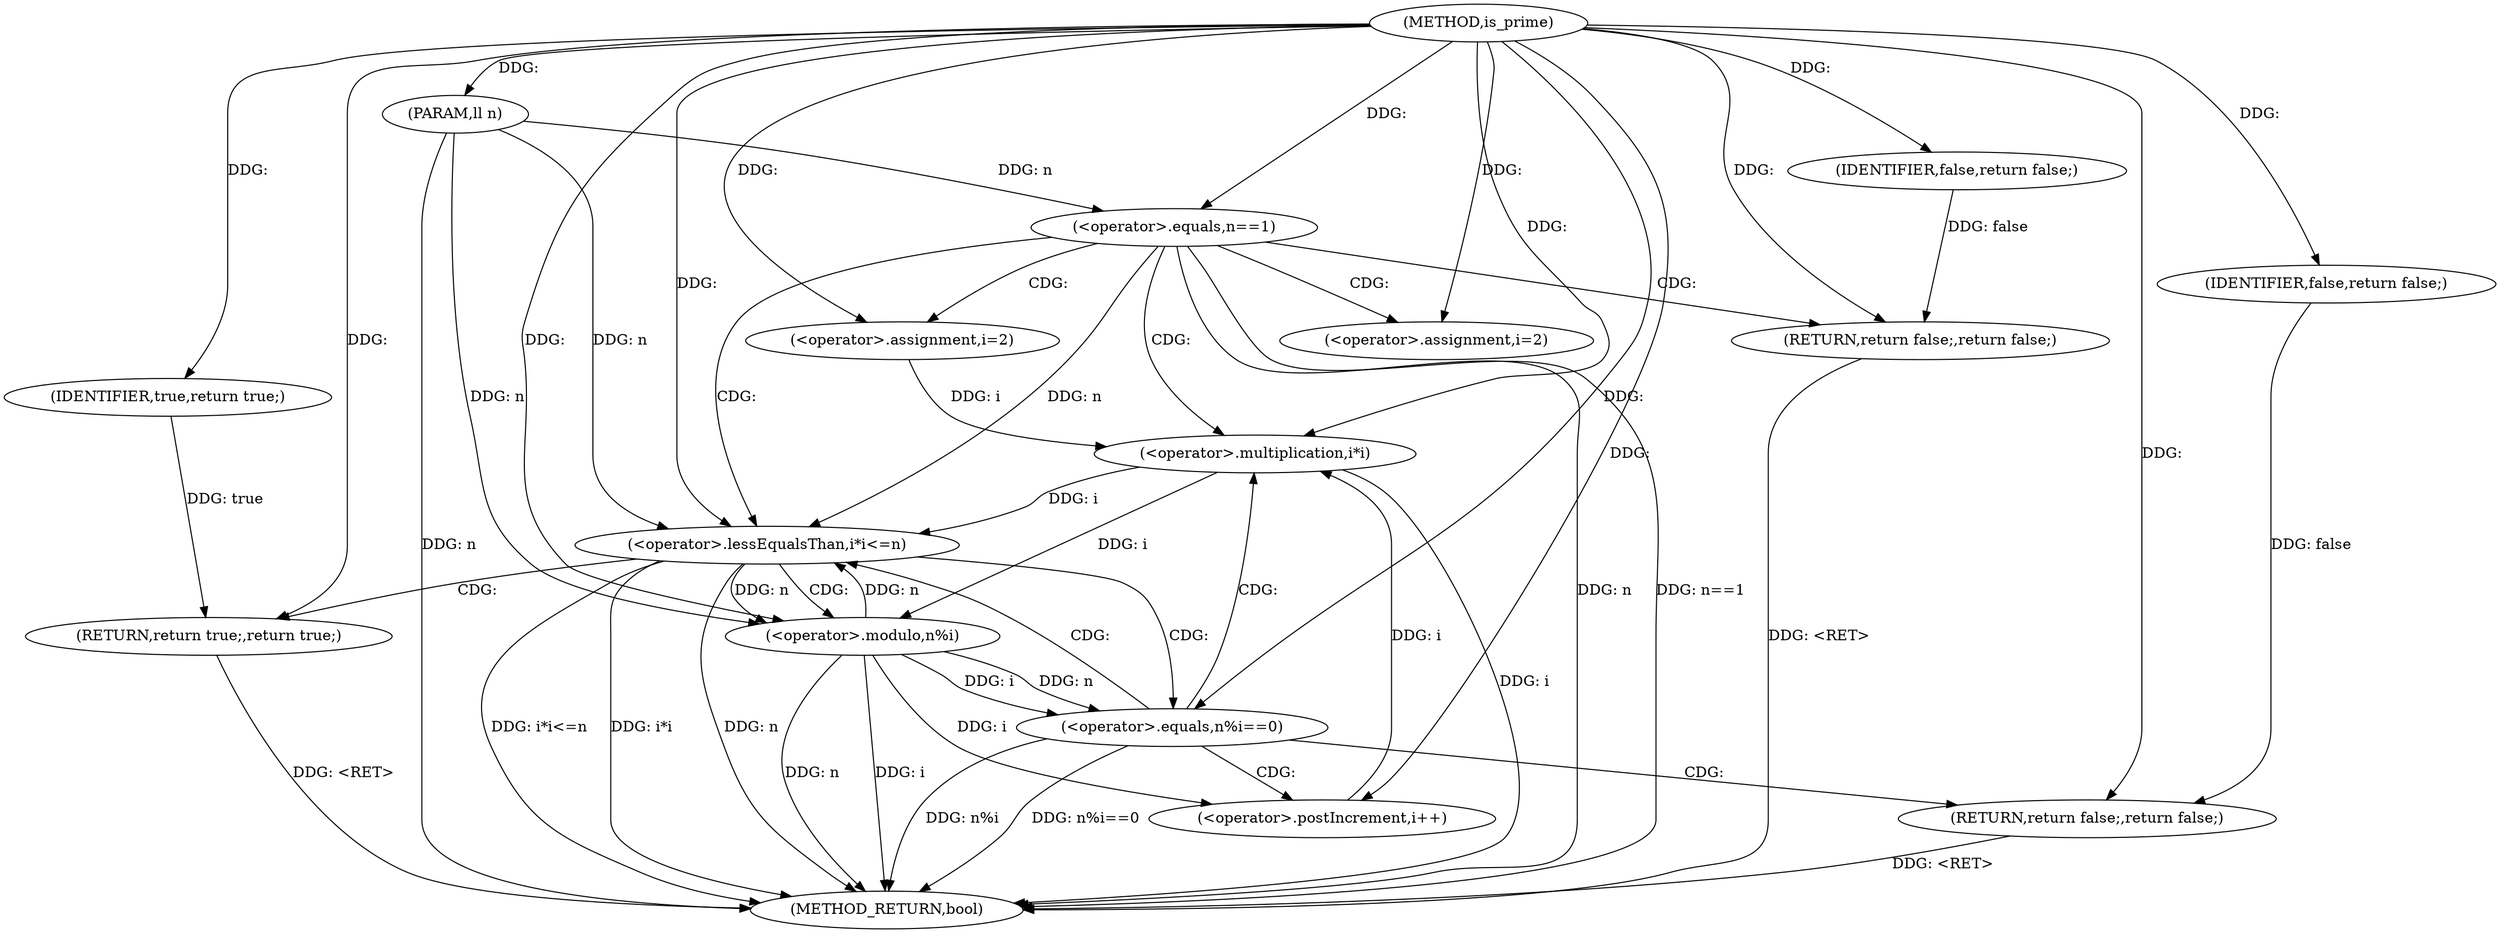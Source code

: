 digraph "is_prime" {  
"1000299" [label = "(METHOD,is_prime)" ]
"1000335" [label = "(METHOD_RETURN,bool)" ]
"1000300" [label = "(PARAM,ll n)" ]
"1000309" [label = "(<operator>.assignment,i=2)" ]
"1000333" [label = "(RETURN,return true;,return true;)" ]
"1000303" [label = "(<operator>.equals,n==1)" ]
"1000306" [label = "(RETURN,return false;,return false;)" ]
"1000313" [label = "(<operator>.assignment,i=2)" ]
"1000316" [label = "(<operator>.lessEqualsThan,i*i<=n)" ]
"1000321" [label = "(<operator>.postIncrement,i++)" ]
"1000334" [label = "(IDENTIFIER,true,return true;)" ]
"1000307" [label = "(IDENTIFIER,false,return false;)" ]
"1000317" [label = "(<operator>.multiplication,i*i)" ]
"1000325" [label = "(<operator>.equals,n%i==0)" ]
"1000331" [label = "(RETURN,return false;,return false;)" ]
"1000326" [label = "(<operator>.modulo,n%i)" ]
"1000332" [label = "(IDENTIFIER,false,return false;)" ]
  "1000331" -> "1000335"  [ label = "DDG: <RET>"] 
  "1000333" -> "1000335"  [ label = "DDG: <RET>"] 
  "1000306" -> "1000335"  [ label = "DDG: <RET>"] 
  "1000300" -> "1000335"  [ label = "DDG: n"] 
  "1000303" -> "1000335"  [ label = "DDG: n"] 
  "1000303" -> "1000335"  [ label = "DDG: n==1"] 
  "1000317" -> "1000335"  [ label = "DDG: i"] 
  "1000316" -> "1000335"  [ label = "DDG: i*i"] 
  "1000316" -> "1000335"  [ label = "DDG: n"] 
  "1000316" -> "1000335"  [ label = "DDG: i*i<=n"] 
  "1000326" -> "1000335"  [ label = "DDG: n"] 
  "1000326" -> "1000335"  [ label = "DDG: i"] 
  "1000325" -> "1000335"  [ label = "DDG: n%i"] 
  "1000325" -> "1000335"  [ label = "DDG: n%i==0"] 
  "1000299" -> "1000300"  [ label = "DDG: "] 
  "1000299" -> "1000309"  [ label = "DDG: "] 
  "1000334" -> "1000333"  [ label = "DDG: true"] 
  "1000299" -> "1000333"  [ label = "DDG: "] 
  "1000307" -> "1000306"  [ label = "DDG: false"] 
  "1000299" -> "1000306"  [ label = "DDG: "] 
  "1000299" -> "1000313"  [ label = "DDG: "] 
  "1000299" -> "1000334"  [ label = "DDG: "] 
  "1000300" -> "1000303"  [ label = "DDG: n"] 
  "1000299" -> "1000303"  [ label = "DDG: "] 
  "1000299" -> "1000307"  [ label = "DDG: "] 
  "1000317" -> "1000316"  [ label = "DDG: i"] 
  "1000303" -> "1000316"  [ label = "DDG: n"] 
  "1000326" -> "1000316"  [ label = "DDG: n"] 
  "1000300" -> "1000316"  [ label = "DDG: n"] 
  "1000299" -> "1000316"  [ label = "DDG: "] 
  "1000326" -> "1000321"  [ label = "DDG: i"] 
  "1000299" -> "1000321"  [ label = "DDG: "] 
  "1000313" -> "1000317"  [ label = "DDG: i"] 
  "1000321" -> "1000317"  [ label = "DDG: i"] 
  "1000299" -> "1000317"  [ label = "DDG: "] 
  "1000326" -> "1000325"  [ label = "DDG: i"] 
  "1000326" -> "1000325"  [ label = "DDG: n"] 
  "1000299" -> "1000325"  [ label = "DDG: "] 
  "1000332" -> "1000331"  [ label = "DDG: false"] 
  "1000299" -> "1000331"  [ label = "DDG: "] 
  "1000316" -> "1000326"  [ label = "DDG: n"] 
  "1000300" -> "1000326"  [ label = "DDG: n"] 
  "1000299" -> "1000326"  [ label = "DDG: "] 
  "1000317" -> "1000326"  [ label = "DDG: i"] 
  "1000299" -> "1000332"  [ label = "DDG: "] 
  "1000303" -> "1000309"  [ label = "CDG: "] 
  "1000303" -> "1000316"  [ label = "CDG: "] 
  "1000303" -> "1000317"  [ label = "CDG: "] 
  "1000303" -> "1000306"  [ label = "CDG: "] 
  "1000303" -> "1000313"  [ label = "CDG: "] 
  "1000316" -> "1000326"  [ label = "CDG: "] 
  "1000316" -> "1000333"  [ label = "CDG: "] 
  "1000316" -> "1000325"  [ label = "CDG: "] 
  "1000325" -> "1000316"  [ label = "CDG: "] 
  "1000325" -> "1000331"  [ label = "CDG: "] 
  "1000325" -> "1000317"  [ label = "CDG: "] 
  "1000325" -> "1000321"  [ label = "CDG: "] 
}
